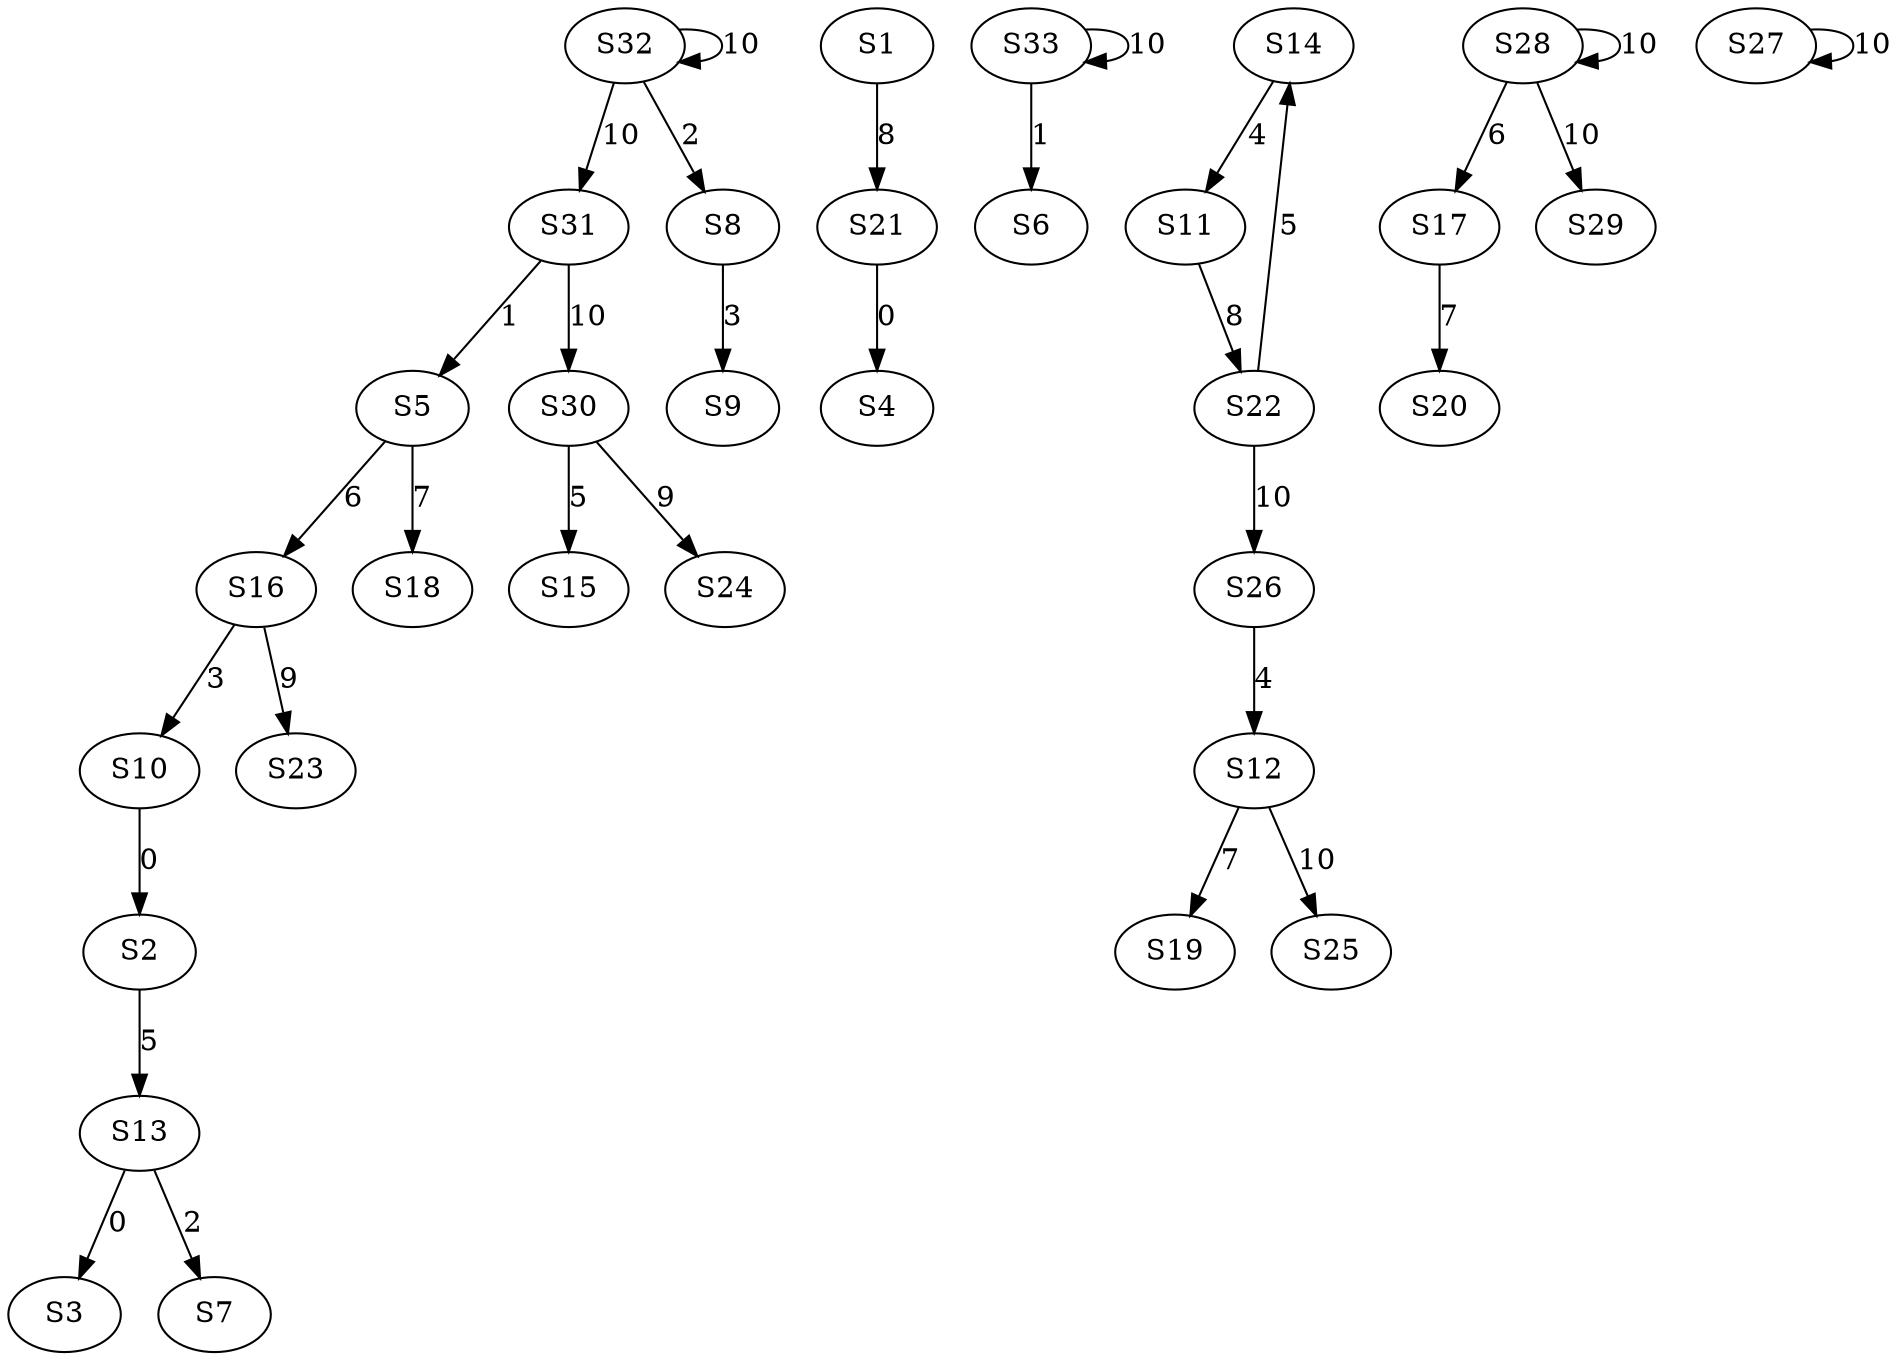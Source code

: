strict digraph {
	S10 -> S2 [ label = 0 ];
	S13 -> S3 [ label = 0 ];
	S21 -> S4 [ label = 0 ];
	S31 -> S5 [ label = 1 ];
	S33 -> S6 [ label = 1 ];
	S13 -> S7 [ label = 2 ];
	S32 -> S8 [ label = 2 ];
	S8 -> S9 [ label = 3 ];
	S16 -> S10 [ label = 3 ];
	S14 -> S11 [ label = 4 ];
	S26 -> S12 [ label = 4 ];
	S2 -> S13 [ label = 5 ];
	S22 -> S14 [ label = 5 ];
	S30 -> S15 [ label = 5 ];
	S5 -> S16 [ label = 6 ];
	S28 -> S17 [ label = 6 ];
	S5 -> S18 [ label = 7 ];
	S12 -> S19 [ label = 7 ];
	S17 -> S20 [ label = 7 ];
	S1 -> S21 [ label = 8 ];
	S11 -> S22 [ label = 8 ];
	S16 -> S23 [ label = 9 ];
	S30 -> S24 [ label = 9 ];
	S12 -> S25 [ label = 10 ];
	S22 -> S26 [ label = 10 ];
	S27 -> S27 [ label = 10 ];
	S28 -> S28 [ label = 10 ];
	S28 -> S29 [ label = 10 ];
	S31 -> S30 [ label = 10 ];
	S32 -> S31 [ label = 10 ];
	S32 -> S32 [ label = 10 ];
	S33 -> S33 [ label = 10 ];
}